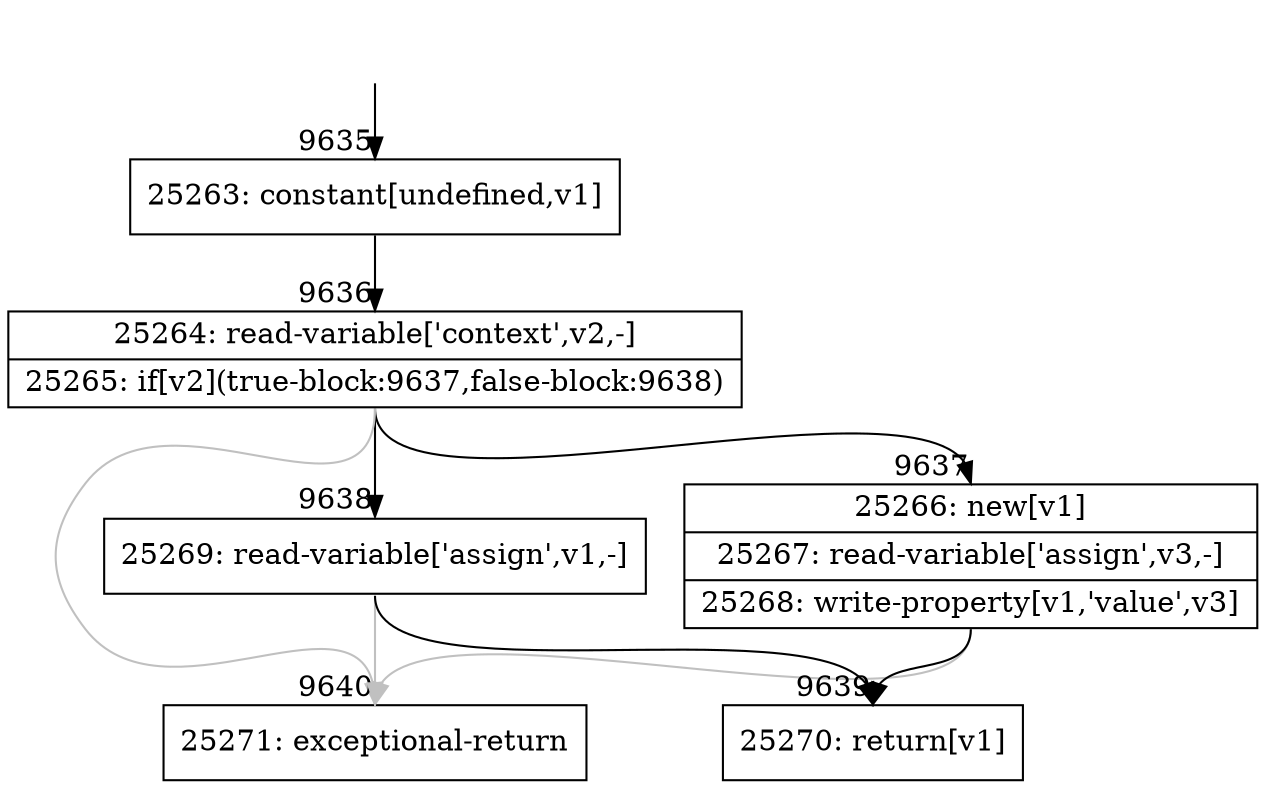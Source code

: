 digraph {
rankdir="TD"
BB_entry714[shape=none,label=""];
BB_entry714 -> BB9635 [tailport=s, headport=n, headlabel="    9635"]
BB9635 [shape=record label="{25263: constant[undefined,v1]}" ] 
BB9635 -> BB9636 [tailport=s, headport=n, headlabel="      9636"]
BB9636 [shape=record label="{25264: read-variable['context',v2,-]|25265: if[v2](true-block:9637,false-block:9638)}" ] 
BB9636 -> BB9637 [tailport=s, headport=n, headlabel="      9637"]
BB9636 -> BB9638 [tailport=s, headport=n, headlabel="      9638"]
BB9636 -> BB9640 [tailport=s, headport=n, color=gray, headlabel="      9640"]
BB9637 [shape=record label="{25266: new[v1]|25267: read-variable['assign',v3,-]|25268: write-property[v1,'value',v3]}" ] 
BB9637 -> BB9639 [tailport=s, headport=n, headlabel="      9639"]
BB9637 -> BB9640 [tailport=s, headport=n, color=gray]
BB9638 [shape=record label="{25269: read-variable['assign',v1,-]}" ] 
BB9638 -> BB9639 [tailport=s, headport=n]
BB9638 -> BB9640 [tailport=s, headport=n, color=gray]
BB9639 [shape=record label="{25270: return[v1]}" ] 
BB9640 [shape=record label="{25271: exceptional-return}" ] 
//#$~ 13736
}
